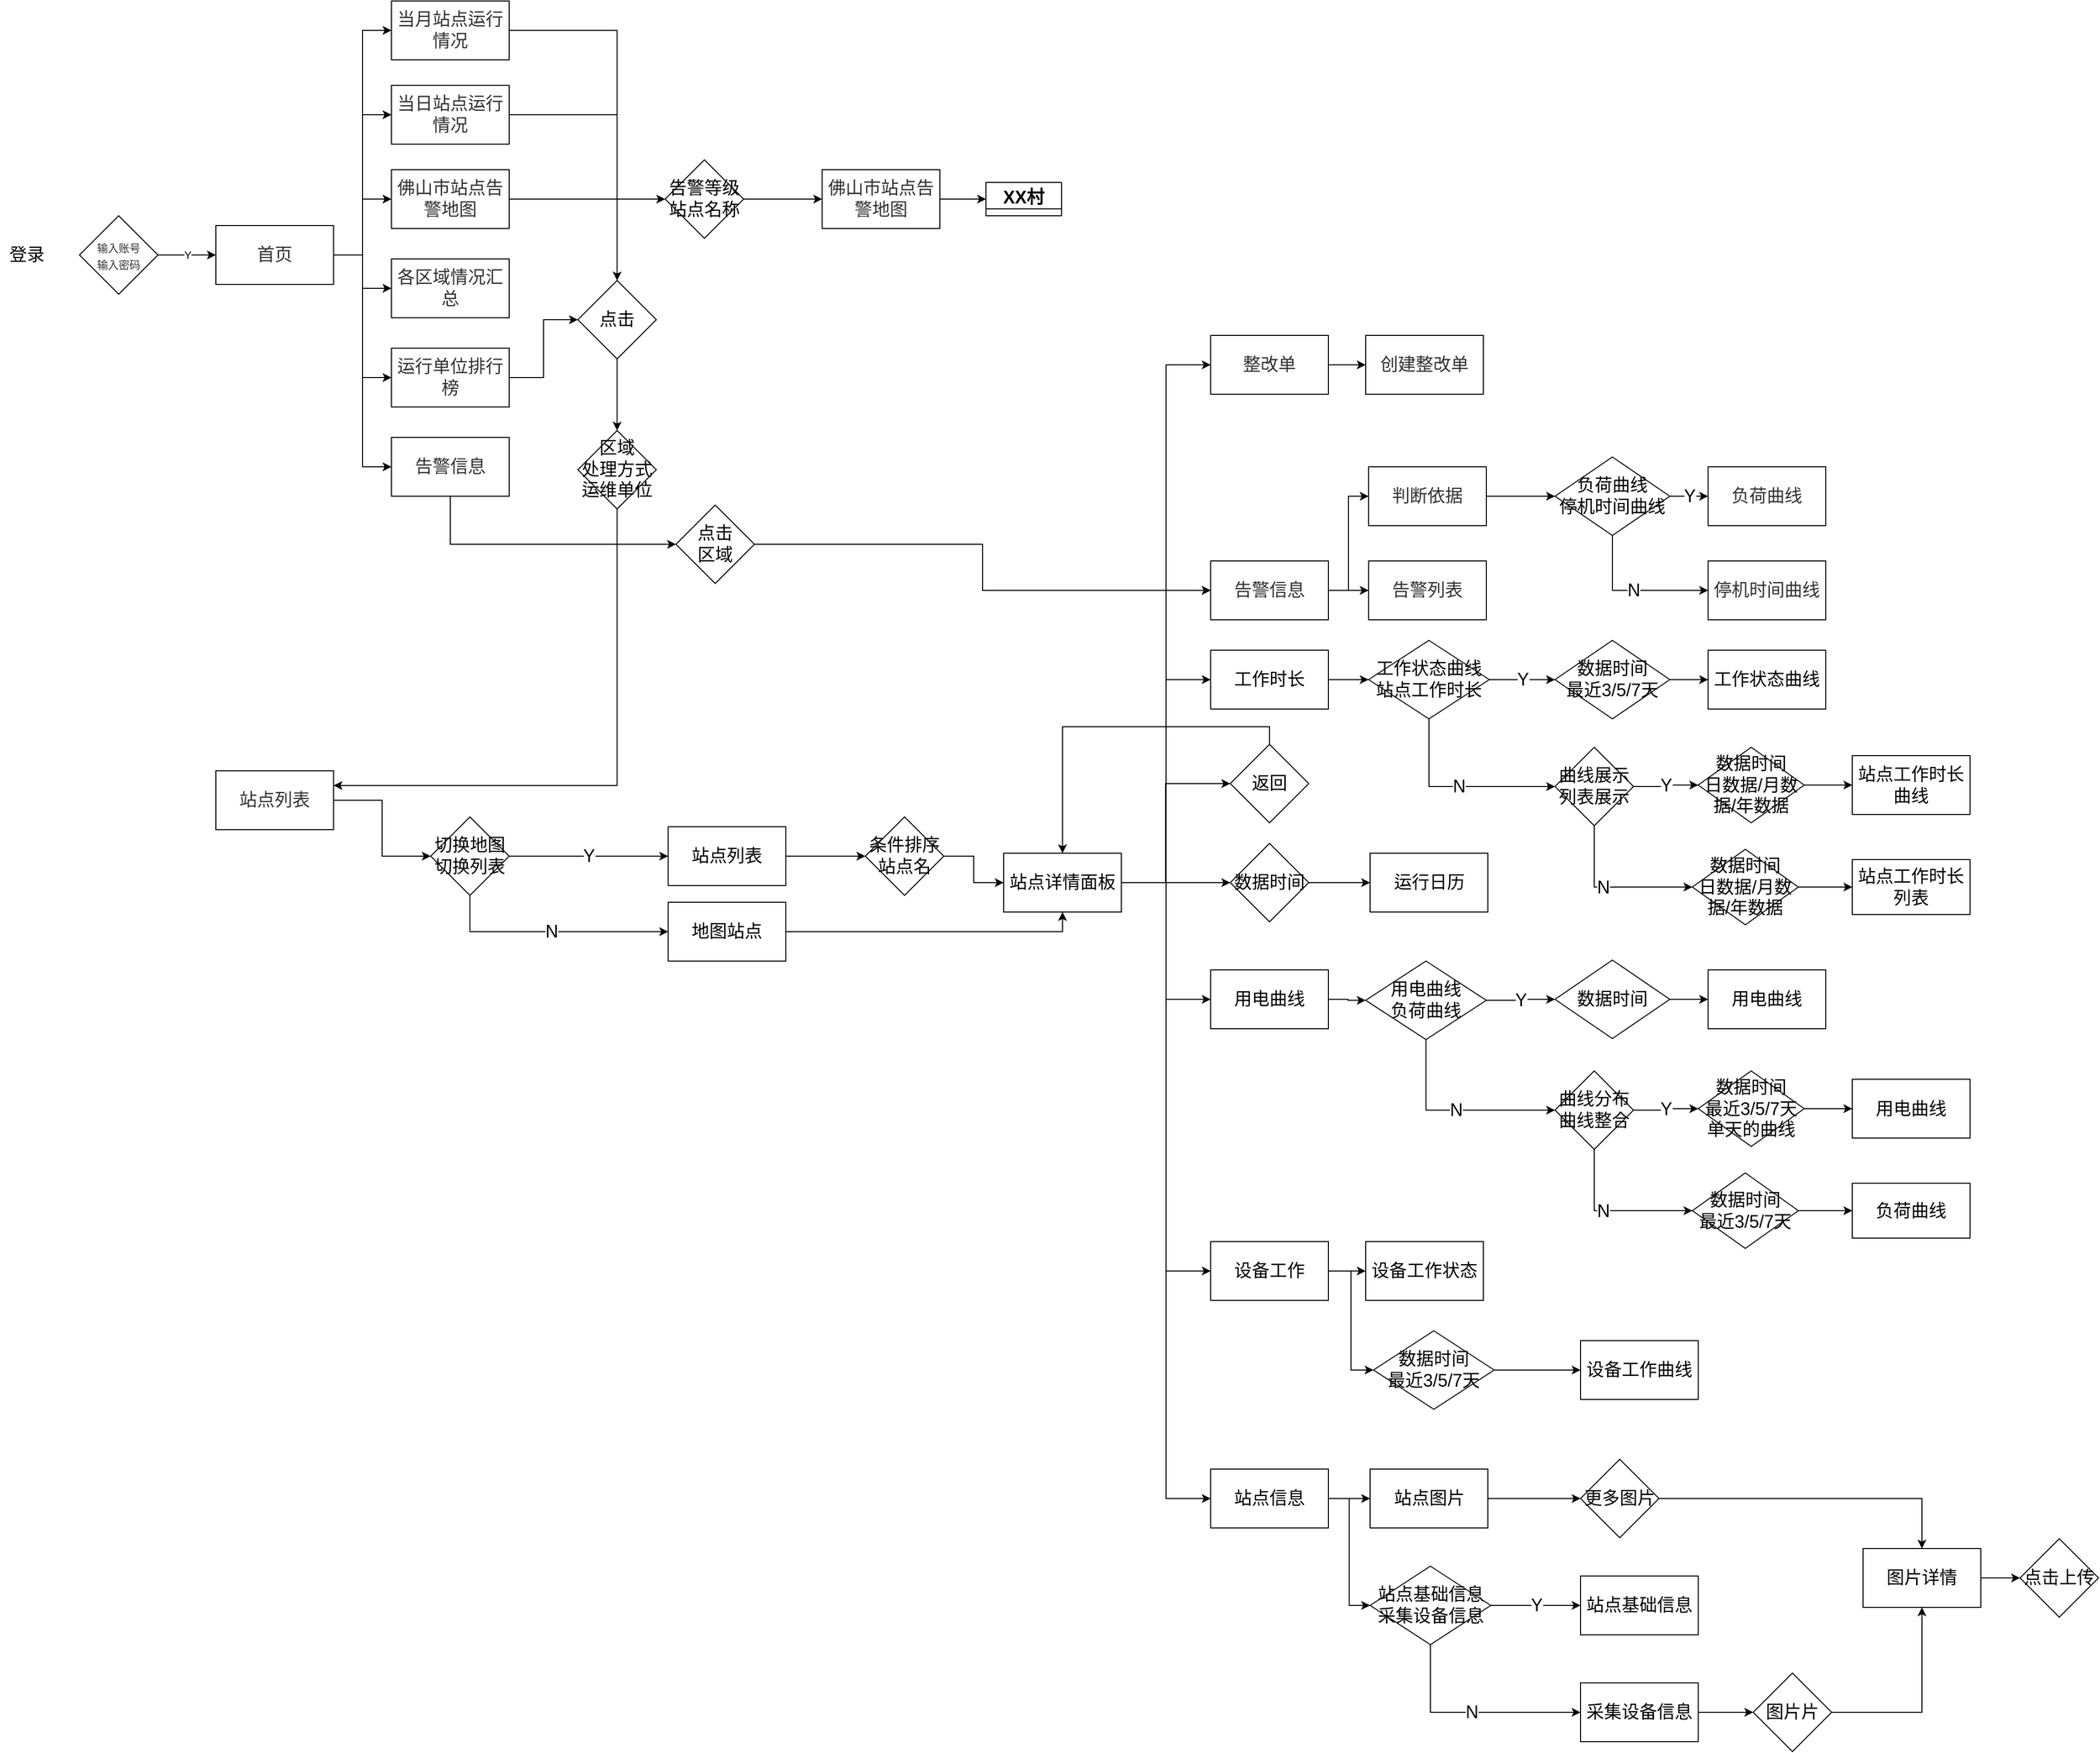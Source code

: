 <mxfile version="20.2.3" type="github">
  <diagram name="Page-1" id="edf60f1a-56cd-e834-aa8a-f176f3a09ee4">
    <mxGraphModel dx="1730" dy="912" grid="0" gridSize="10" guides="1" tooltips="1" connect="1" arrows="1" fold="1" page="1" pageScale="1" pageWidth="2200" pageHeight="2200" background="none" math="0" shadow="0">
      <root>
        <mxCell id="0" />
        <mxCell id="1" parent="0" />
        <mxCell id="w_8EXkbutIeRQx0IGn0U-2" value="&lt;font style=&quot;font-size: 18px;&quot;&gt;登录&lt;/font&gt;" style="text;html=1;resizable=0;autosize=1;align=center;verticalAlign=middle;points=[];fillColor=none;strokeColor=none;rounded=0;" vertex="1" parent="1">
          <mxGeometry x="18" y="415" width="54" height="34" as="geometry" />
        </mxCell>
        <mxCell id="w_8EXkbutIeRQx0IGn0U-55" style="edgeStyle=orthogonalEdgeStyle;rounded=0;orthogonalLoop=1;jettySize=auto;html=1;entryX=0;entryY=0.5;entryDx=0;entryDy=0;fontFamily=Helvetica;fontSize=18;" edge="1" parent="1" source="w_8EXkbutIeRQx0IGn0U-3" target="w_8EXkbutIeRQx0IGn0U-7">
          <mxGeometry relative="1" as="geometry" />
        </mxCell>
        <mxCell id="w_8EXkbutIeRQx0IGn0U-56" style="edgeStyle=orthogonalEdgeStyle;rounded=0;orthogonalLoop=1;jettySize=auto;html=1;entryX=0;entryY=0.5;entryDx=0;entryDy=0;fontFamily=Helvetica;fontSize=18;" edge="1" parent="1" source="w_8EXkbutIeRQx0IGn0U-3" target="w_8EXkbutIeRQx0IGn0U-8">
          <mxGeometry relative="1" as="geometry" />
        </mxCell>
        <mxCell id="w_8EXkbutIeRQx0IGn0U-57" style="edgeStyle=orthogonalEdgeStyle;rounded=0;orthogonalLoop=1;jettySize=auto;html=1;entryX=0;entryY=0.5;entryDx=0;entryDy=0;fontFamily=Helvetica;fontSize=18;" edge="1" parent="1" source="w_8EXkbutIeRQx0IGn0U-3" target="w_8EXkbutIeRQx0IGn0U-9">
          <mxGeometry relative="1" as="geometry" />
        </mxCell>
        <mxCell id="w_8EXkbutIeRQx0IGn0U-59" style="edgeStyle=orthogonalEdgeStyle;rounded=0;orthogonalLoop=1;jettySize=auto;html=1;entryX=0;entryY=0.5;entryDx=0;entryDy=0;fontFamily=Helvetica;fontSize=18;" edge="1" parent="1" source="w_8EXkbutIeRQx0IGn0U-3" target="w_8EXkbutIeRQx0IGn0U-10">
          <mxGeometry relative="1" as="geometry" />
        </mxCell>
        <mxCell id="w_8EXkbutIeRQx0IGn0U-60" style="edgeStyle=orthogonalEdgeStyle;rounded=0;orthogonalLoop=1;jettySize=auto;html=1;entryX=0;entryY=0.5;entryDx=0;entryDy=0;fontFamily=Helvetica;fontSize=18;" edge="1" parent="1" source="w_8EXkbutIeRQx0IGn0U-3" target="w_8EXkbutIeRQx0IGn0U-11">
          <mxGeometry relative="1" as="geometry" />
        </mxCell>
        <mxCell id="w_8EXkbutIeRQx0IGn0U-61" style="edgeStyle=orthogonalEdgeStyle;rounded=0;orthogonalLoop=1;jettySize=auto;html=1;entryX=0;entryY=0.5;entryDx=0;entryDy=0;fontFamily=Helvetica;fontSize=18;" edge="1" parent="1" source="w_8EXkbutIeRQx0IGn0U-3" target="w_8EXkbutIeRQx0IGn0U-12">
          <mxGeometry relative="1" as="geometry" />
        </mxCell>
        <mxCell id="w_8EXkbutIeRQx0IGn0U-3" value="&lt;span style=&quot;color: rgb(50, 50, 50); font-size: 18px; background-color: rgba(255, 255, 255, 0.01);&quot;&gt;首页&lt;/span&gt;" style="rounded=0;whiteSpace=wrap;html=1;fontSize=14;" vertex="1" parent="1">
          <mxGeometry x="238" y="402" width="120" height="60" as="geometry" />
        </mxCell>
        <mxCell id="w_8EXkbutIeRQx0IGn0U-5" value="Y" style="edgeStyle=orthogonalEdgeStyle;rounded=0;orthogonalLoop=1;jettySize=auto;html=1;exitX=1;exitY=0.5;exitDx=0;exitDy=0;entryX=0;entryY=0.5;entryDx=0;entryDy=0;fontSize=11;" edge="1" parent="1" source="w_8EXkbutIeRQx0IGn0U-4" target="w_8EXkbutIeRQx0IGn0U-3">
          <mxGeometry relative="1" as="geometry" />
        </mxCell>
        <mxCell id="w_8EXkbutIeRQx0IGn0U-4" value="&lt;font face=&quot;Arial&quot; color=&quot;#323232&quot;&gt;&lt;span style=&quot;font-size: 11px; background-color: rgba(255, 255, 255, 0.01);&quot;&gt;输入账号&lt;br&gt;输入密码&lt;br&gt;&lt;/span&gt;&lt;/font&gt;" style="rhombus;whiteSpace=wrap;html=1;fontSize=14;" vertex="1" parent="1">
          <mxGeometry x="99" y="392" width="80" height="80" as="geometry" />
        </mxCell>
        <mxCell id="w_8EXkbutIeRQx0IGn0U-7" value="&lt;span style=&quot;color: rgb(50, 50, 50); font-size: 18px; background-color: rgba(255, 255, 255, 0.01);&quot;&gt;当月站点运行情况&lt;/span&gt;" style="rounded=0;whiteSpace=wrap;html=1;fontSize=14;" vertex="1" parent="1">
          <mxGeometry x="417" y="173" width="120" height="60" as="geometry" />
        </mxCell>
        <mxCell id="w_8EXkbutIeRQx0IGn0U-25" style="edgeStyle=orthogonalEdgeStyle;rounded=0;orthogonalLoop=1;jettySize=auto;html=1;fontFamily=Helvetica;fontSize=18;entryX=0.5;entryY=0;entryDx=0;entryDy=0;" edge="1" parent="1" source="w_8EXkbutIeRQx0IGn0U-8" target="w_8EXkbutIeRQx0IGn0U-18">
          <mxGeometry relative="1" as="geometry">
            <mxPoint x="651" y="289" as="targetPoint" />
          </mxGeometry>
        </mxCell>
        <mxCell id="w_8EXkbutIeRQx0IGn0U-8" value="&lt;span style=&quot;color: rgb(50, 50, 50); font-size: 18px; background-color: rgba(255, 255, 255, 0.01);&quot;&gt;当日站点运行情况&lt;/span&gt;" style="rounded=0;whiteSpace=wrap;html=1;fontSize=14;" vertex="1" parent="1">
          <mxGeometry x="417" y="259" width="120" height="60" as="geometry" />
        </mxCell>
        <mxCell id="w_8EXkbutIeRQx0IGn0U-30" style="edgeStyle=orthogonalEdgeStyle;rounded=0;orthogonalLoop=1;jettySize=auto;html=1;entryX=0;entryY=0.5;entryDx=0;entryDy=0;fontFamily=Helvetica;fontSize=18;" edge="1" parent="1" source="w_8EXkbutIeRQx0IGn0U-9" target="w_8EXkbutIeRQx0IGn0U-29">
          <mxGeometry relative="1" as="geometry" />
        </mxCell>
        <mxCell id="w_8EXkbutIeRQx0IGn0U-9" value="&lt;span style=&quot;color: rgb(50, 50, 50); font-size: 18px; background-color: rgba(255, 255, 255, 0.01);&quot;&gt;佛山市站点告警地图&lt;/span&gt;" style="rounded=0;whiteSpace=wrap;html=1;fontSize=14;" vertex="1" parent="1">
          <mxGeometry x="417" y="345" width="120" height="60" as="geometry" />
        </mxCell>
        <mxCell id="w_8EXkbutIeRQx0IGn0U-36" style="edgeStyle=orthogonalEdgeStyle;rounded=0;orthogonalLoop=1;jettySize=auto;html=1;fontFamily=Helvetica;fontSize=18;exitX=1;exitY=0.5;exitDx=0;exitDy=0;" edge="1" parent="1" source="w_8EXkbutIeRQx0IGn0U-11" target="w_8EXkbutIeRQx0IGn0U-18">
          <mxGeometry relative="1" as="geometry" />
        </mxCell>
        <mxCell id="w_8EXkbutIeRQx0IGn0U-10" value="&lt;font color=&quot;#323232&quot;&gt;&lt;span style=&quot;font-size: 18px; background-color: rgba(255, 255, 255, 0.01);&quot;&gt;各区域情况汇总&lt;/span&gt;&lt;/font&gt;" style="rounded=0;whiteSpace=wrap;html=1;fontSize=14;" vertex="1" parent="1">
          <mxGeometry x="417" y="436" width="120" height="60" as="geometry" />
        </mxCell>
        <mxCell id="w_8EXkbutIeRQx0IGn0U-11" value="&lt;font color=&quot;#323232&quot;&gt;&lt;span style=&quot;font-size: 18px; background-color: rgba(255, 255, 255, 0.01);&quot;&gt;运行单位排行榜&lt;/span&gt;&lt;/font&gt;" style="rounded=0;whiteSpace=wrap;html=1;fontSize=14;" vertex="1" parent="1">
          <mxGeometry x="417" y="527" width="120" height="60" as="geometry" />
        </mxCell>
        <mxCell id="w_8EXkbutIeRQx0IGn0U-43" style="edgeStyle=orthogonalEdgeStyle;rounded=0;orthogonalLoop=1;jettySize=auto;html=1;entryX=0;entryY=0.5;entryDx=0;entryDy=0;fontFamily=Helvetica;fontSize=18;" edge="1" parent="1" source="w_8EXkbutIeRQx0IGn0U-12" target="w_8EXkbutIeRQx0IGn0U-42">
          <mxGeometry relative="1" as="geometry">
            <Array as="points">
              <mxPoint x="477" y="727" />
            </Array>
          </mxGeometry>
        </mxCell>
        <mxCell id="w_8EXkbutIeRQx0IGn0U-12" value="&lt;font color=&quot;#323232&quot;&gt;&lt;span style=&quot;font-size: 18px; background-color: rgba(255, 255, 255, 0.01);&quot;&gt;告警信息&lt;/span&gt;&lt;/font&gt;" style="rounded=0;whiteSpace=wrap;html=1;fontSize=14;" vertex="1" parent="1">
          <mxGeometry x="417" y="618" width="120" height="60" as="geometry" />
        </mxCell>
        <mxCell id="w_8EXkbutIeRQx0IGn0U-47" style="edgeStyle=orthogonalEdgeStyle;rounded=0;orthogonalLoop=1;jettySize=auto;html=1;entryX=0;entryY=0.5;entryDx=0;entryDy=0;fontFamily=Helvetica;fontSize=18;" edge="1" parent="1" source="w_8EXkbutIeRQx0IGn0U-13" target="w_8EXkbutIeRQx0IGn0U-45">
          <mxGeometry relative="1" as="geometry" />
        </mxCell>
        <mxCell id="w_8EXkbutIeRQx0IGn0U-13" value="&lt;span style=&quot;color: rgb(50, 50, 50); font-size: 18px; background-color: rgba(255, 255, 255, 0.01);&quot;&gt;站点列表&lt;/span&gt;" style="rounded=0;whiteSpace=wrap;html=1;fontSize=14;" vertex="1" parent="1">
          <mxGeometry x="238" y="958" width="120" height="60" as="geometry" />
        </mxCell>
        <mxCell id="w_8EXkbutIeRQx0IGn0U-38" style="edgeStyle=orthogonalEdgeStyle;rounded=0;orthogonalLoop=1;jettySize=auto;html=1;entryX=0.5;entryY=0;entryDx=0;entryDy=0;fontFamily=Helvetica;fontSize=18;" edge="1" parent="1" source="w_8EXkbutIeRQx0IGn0U-18" target="w_8EXkbutIeRQx0IGn0U-37">
          <mxGeometry relative="1" as="geometry" />
        </mxCell>
        <mxCell id="w_8EXkbutIeRQx0IGn0U-18" value="点击&lt;br&gt;" style="rhombus;whiteSpace=wrap;html=1;fontFamily=Helvetica;fontSize=18;" vertex="1" parent="1">
          <mxGeometry x="607" y="458" width="80" height="80" as="geometry" />
        </mxCell>
        <mxCell id="w_8EXkbutIeRQx0IGn0U-19" value="" style="edgeStyle=orthogonalEdgeStyle;rounded=0;orthogonalLoop=1;jettySize=auto;html=1;fontFamily=Helvetica;fontSize=18;entryX=0.5;entryY=0;entryDx=0;entryDy=0;endArrow=none;" edge="1" parent="1" source="w_8EXkbutIeRQx0IGn0U-7" target="w_8EXkbutIeRQx0IGn0U-18">
          <mxGeometry relative="1" as="geometry">
            <mxPoint x="358" y="782" as="targetPoint" />
            <mxPoint x="537" y="203.0" as="sourcePoint" />
            <Array as="points" />
          </mxGeometry>
        </mxCell>
        <mxCell id="w_8EXkbutIeRQx0IGn0U-51" style="edgeStyle=orthogonalEdgeStyle;rounded=0;orthogonalLoop=1;jettySize=auto;html=1;fontFamily=Helvetica;fontSize=18;" edge="1" parent="1" source="w_8EXkbutIeRQx0IGn0U-23" target="w_8EXkbutIeRQx0IGn0U-46">
          <mxGeometry relative="1" as="geometry" />
        </mxCell>
        <mxCell id="w_8EXkbutIeRQx0IGn0U-23" value="站点列表" style="rounded=0;whiteSpace=wrap;html=1;fontFamily=Helvetica;fontSize=18;" vertex="1" parent="1">
          <mxGeometry x="699" y="1015" width="120" height="60" as="geometry" />
        </mxCell>
        <mxCell id="w_8EXkbutIeRQx0IGn0U-32" style="edgeStyle=orthogonalEdgeStyle;rounded=0;orthogonalLoop=1;jettySize=auto;html=1;entryX=0;entryY=0.5;entryDx=0;entryDy=0;fontFamily=Helvetica;fontSize=18;" edge="1" parent="1" source="w_8EXkbutIeRQx0IGn0U-29" target="w_8EXkbutIeRQx0IGn0U-31">
          <mxGeometry relative="1" as="geometry" />
        </mxCell>
        <mxCell id="w_8EXkbutIeRQx0IGn0U-29" value="告警等级&lt;br&gt;站点名称" style="rhombus;whiteSpace=wrap;html=1;fontFamily=Helvetica;fontSize=18;" vertex="1" parent="1">
          <mxGeometry x="696" y="335" width="80" height="80" as="geometry" />
        </mxCell>
        <mxCell id="w_8EXkbutIeRQx0IGn0U-35" style="edgeStyle=orthogonalEdgeStyle;rounded=0;orthogonalLoop=1;jettySize=auto;html=1;exitX=1;exitY=0.5;exitDx=0;exitDy=0;entryX=0;entryY=0.5;entryDx=0;entryDy=0;fontFamily=Helvetica;fontSize=18;" edge="1" parent="1" source="w_8EXkbutIeRQx0IGn0U-31" target="w_8EXkbutIeRQx0IGn0U-33">
          <mxGeometry relative="1" as="geometry" />
        </mxCell>
        <mxCell id="w_8EXkbutIeRQx0IGn0U-31" value="&lt;font color=&quot;#323232&quot;&gt;&lt;span style=&quot;font-size: 18px; background-color: rgba(255, 255, 255, 0.01);&quot;&gt;佛山市站点告警地图&lt;/span&gt;&lt;/font&gt;" style="rounded=0;whiteSpace=wrap;html=1;fontSize=14;" vertex="1" parent="1">
          <mxGeometry x="856" y="345" width="120" height="60" as="geometry" />
        </mxCell>
        <mxCell id="w_8EXkbutIeRQx0IGn0U-33" value="XX村" style="swimlane;fontFamily=Helvetica;fontSize=18;startSize=27;" vertex="1" collapsed="1" parent="1">
          <mxGeometry x="1023" y="358" width="77" height="34" as="geometry">
            <mxRectangle x="1032" y="308" width="144" height="134" as="alternateBounds" />
          </mxGeometry>
        </mxCell>
        <mxCell id="w_8EXkbutIeRQx0IGn0U-34" value="告警时间&lt;br&gt;告警等级&lt;br&gt;告警内容" style="text;html=1;align=center;verticalAlign=middle;resizable=0;points=[];autosize=1;strokeColor=none;fillColor=none;fontSize=18;fontFamily=Helvetica;" vertex="1" parent="w_8EXkbutIeRQx0IGn0U-33">
          <mxGeometry x="29" y="42" width="90" height="77" as="geometry" />
        </mxCell>
        <mxCell id="w_8EXkbutIeRQx0IGn0U-39" style="edgeStyle=orthogonalEdgeStyle;rounded=0;orthogonalLoop=1;jettySize=auto;html=1;entryX=1;entryY=0.25;entryDx=0;entryDy=0;fontFamily=Helvetica;fontSize=18;exitX=0.5;exitY=1;exitDx=0;exitDy=0;" edge="1" parent="1" source="w_8EXkbutIeRQx0IGn0U-37" target="w_8EXkbutIeRQx0IGn0U-13">
          <mxGeometry relative="1" as="geometry" />
        </mxCell>
        <mxCell id="w_8EXkbutIeRQx0IGn0U-37" value="区域&lt;br&gt;处理方式&lt;br&gt;运维单位" style="rhombus;whiteSpace=wrap;html=1;fontFamily=Helvetica;fontSize=18;" vertex="1" parent="1">
          <mxGeometry x="607" y="611" width="80" height="80" as="geometry" />
        </mxCell>
        <mxCell id="w_8EXkbutIeRQx0IGn0U-131" style="edgeStyle=orthogonalEdgeStyle;rounded=0;orthogonalLoop=1;jettySize=auto;html=1;entryX=0;entryY=0.5;entryDx=0;entryDy=0;fontFamily=Helvetica;fontSize=18;" edge="1" parent="1" source="w_8EXkbutIeRQx0IGn0U-40" target="w_8EXkbutIeRQx0IGn0U-129">
          <mxGeometry relative="1" as="geometry" />
        </mxCell>
        <mxCell id="w_8EXkbutIeRQx0IGn0U-132" style="edgeStyle=orthogonalEdgeStyle;rounded=0;orthogonalLoop=1;jettySize=auto;html=1;entryX=0;entryY=0.5;entryDx=0;entryDy=0;fontFamily=Helvetica;fontSize=18;" edge="1" parent="1" source="w_8EXkbutIeRQx0IGn0U-40" target="w_8EXkbutIeRQx0IGn0U-128">
          <mxGeometry relative="1" as="geometry" />
        </mxCell>
        <mxCell id="w_8EXkbutIeRQx0IGn0U-40" value="&lt;font color=&quot;#323232&quot;&gt;&lt;span style=&quot;font-size: 18px; background-color: rgba(255, 255, 255, 0.01);&quot;&gt;告警信息&lt;/span&gt;&lt;/font&gt;" style="rounded=0;whiteSpace=wrap;html=1;fontSize=14;" vertex="1" parent="1">
          <mxGeometry x="1252" y="744" width="120" height="60" as="geometry" />
        </mxCell>
        <mxCell id="w_8EXkbutIeRQx0IGn0U-44" style="edgeStyle=orthogonalEdgeStyle;rounded=0;orthogonalLoop=1;jettySize=auto;html=1;entryX=0;entryY=0.5;entryDx=0;entryDy=0;fontFamily=Helvetica;fontSize=18;" edge="1" parent="1" source="w_8EXkbutIeRQx0IGn0U-42" target="w_8EXkbutIeRQx0IGn0U-40">
          <mxGeometry relative="1" as="geometry" />
        </mxCell>
        <mxCell id="w_8EXkbutIeRQx0IGn0U-42" value="点击&lt;br&gt;区域" style="rhombus;whiteSpace=wrap;html=1;fontFamily=Helvetica;fontSize=18;" vertex="1" parent="1">
          <mxGeometry x="707" y="687" width="80" height="80" as="geometry" />
        </mxCell>
        <mxCell id="w_8EXkbutIeRQx0IGn0U-49" value="Y" style="edgeStyle=orthogonalEdgeStyle;rounded=0;orthogonalLoop=1;jettySize=auto;html=1;entryX=0;entryY=0.5;entryDx=0;entryDy=0;fontFamily=Helvetica;fontSize=18;" edge="1" parent="1" source="w_8EXkbutIeRQx0IGn0U-45" target="w_8EXkbutIeRQx0IGn0U-23">
          <mxGeometry relative="1" as="geometry" />
        </mxCell>
        <mxCell id="w_8EXkbutIeRQx0IGn0U-50" value="N" style="edgeStyle=orthogonalEdgeStyle;rounded=0;orthogonalLoop=1;jettySize=auto;html=1;entryX=0;entryY=0.5;entryDx=0;entryDy=0;fontFamily=Helvetica;fontSize=18;exitX=0.5;exitY=1;exitDx=0;exitDy=0;" edge="1" parent="1" source="w_8EXkbutIeRQx0IGn0U-45" target="w_8EXkbutIeRQx0IGn0U-48">
          <mxGeometry relative="1" as="geometry" />
        </mxCell>
        <mxCell id="w_8EXkbutIeRQx0IGn0U-45" value="切换地图&lt;br&gt;切换列表" style="rhombus;whiteSpace=wrap;html=1;fontFamily=Helvetica;fontSize=18;" vertex="1" parent="1">
          <mxGeometry x="457" y="1005" width="80" height="80" as="geometry" />
        </mxCell>
        <mxCell id="w_8EXkbutIeRQx0IGn0U-54" style="edgeStyle=orthogonalEdgeStyle;rounded=0;orthogonalLoop=1;jettySize=auto;html=1;entryX=0;entryY=0.5;entryDx=0;entryDy=0;fontFamily=Helvetica;fontSize=18;" edge="1" parent="1" source="w_8EXkbutIeRQx0IGn0U-46" target="w_8EXkbutIeRQx0IGn0U-52">
          <mxGeometry relative="1" as="geometry" />
        </mxCell>
        <mxCell id="w_8EXkbutIeRQx0IGn0U-46" value="条件排序&lt;br&gt;站点名" style="rhombus;whiteSpace=wrap;html=1;fontFamily=Helvetica;fontSize=18;" vertex="1" parent="1">
          <mxGeometry x="900" y="1005" width="80" height="80" as="geometry" />
        </mxCell>
        <mxCell id="w_8EXkbutIeRQx0IGn0U-53" style="edgeStyle=orthogonalEdgeStyle;rounded=0;orthogonalLoop=1;jettySize=auto;html=1;entryX=0.5;entryY=1;entryDx=0;entryDy=0;fontFamily=Helvetica;fontSize=18;" edge="1" parent="1" source="w_8EXkbutIeRQx0IGn0U-48" target="w_8EXkbutIeRQx0IGn0U-52">
          <mxGeometry relative="1" as="geometry" />
        </mxCell>
        <mxCell id="w_8EXkbutIeRQx0IGn0U-48" value="地图站点" style="rounded=0;whiteSpace=wrap;html=1;fontFamily=Helvetica;fontSize=18;" vertex="1" parent="1">
          <mxGeometry x="699" y="1092" width="120" height="60" as="geometry" />
        </mxCell>
        <mxCell id="w_8EXkbutIeRQx0IGn0U-73" style="edgeStyle=orthogonalEdgeStyle;rounded=0;orthogonalLoop=1;jettySize=auto;html=1;entryX=0;entryY=0.5;entryDx=0;entryDy=0;fontFamily=Helvetica;fontSize=18;" edge="1" parent="1" source="w_8EXkbutIeRQx0IGn0U-52" target="w_8EXkbutIeRQx0IGn0U-62">
          <mxGeometry relative="1" as="geometry" />
        </mxCell>
        <mxCell id="w_8EXkbutIeRQx0IGn0U-74" style="edgeStyle=orthogonalEdgeStyle;rounded=0;orthogonalLoop=1;jettySize=auto;html=1;entryX=0;entryY=0.5;entryDx=0;entryDy=0;fontFamily=Helvetica;fontSize=18;" edge="1" parent="1" source="w_8EXkbutIeRQx0IGn0U-52" target="w_8EXkbutIeRQx0IGn0U-40">
          <mxGeometry relative="1" as="geometry" />
        </mxCell>
        <mxCell id="w_8EXkbutIeRQx0IGn0U-109" style="edgeStyle=orthogonalEdgeStyle;rounded=0;orthogonalLoop=1;jettySize=auto;html=1;fontFamily=Helvetica;fontSize=18;" edge="1" parent="1" source="w_8EXkbutIeRQx0IGn0U-52" target="w_8EXkbutIeRQx0IGn0U-108">
          <mxGeometry relative="1" as="geometry" />
        </mxCell>
        <mxCell id="w_8EXkbutIeRQx0IGn0U-111" style="edgeStyle=orthogonalEdgeStyle;rounded=0;orthogonalLoop=1;jettySize=auto;html=1;entryX=0;entryY=0.5;entryDx=0;entryDy=0;fontFamily=Helvetica;fontSize=18;" edge="1" parent="1" source="w_8EXkbutIeRQx0IGn0U-52" target="w_8EXkbutIeRQx0IGn0U-65">
          <mxGeometry relative="1" as="geometry" />
        </mxCell>
        <mxCell id="w_8EXkbutIeRQx0IGn0U-142" style="edgeStyle=orthogonalEdgeStyle;rounded=0;orthogonalLoop=1;jettySize=auto;html=1;entryX=0;entryY=0.5;entryDx=0;entryDy=0;fontFamily=Helvetica;fontSize=18;" edge="1" parent="1" source="w_8EXkbutIeRQx0IGn0U-52" target="w_8EXkbutIeRQx0IGn0U-64">
          <mxGeometry relative="1" as="geometry" />
        </mxCell>
        <mxCell id="w_8EXkbutIeRQx0IGn0U-162" style="edgeStyle=orthogonalEdgeStyle;rounded=0;orthogonalLoop=1;jettySize=auto;html=1;entryX=0;entryY=0.5;entryDx=0;entryDy=0;fontFamily=Helvetica;fontSize=18;" edge="1" parent="1" source="w_8EXkbutIeRQx0IGn0U-52" target="w_8EXkbutIeRQx0IGn0U-143">
          <mxGeometry relative="1" as="geometry" />
        </mxCell>
        <mxCell id="w_8EXkbutIeRQx0IGn0U-165" style="edgeStyle=orthogonalEdgeStyle;rounded=0;orthogonalLoop=1;jettySize=auto;html=1;entryX=0;entryY=0.5;entryDx=0;entryDy=0;fontFamily=Helvetica;fontSize=18;" edge="1" parent="1" source="w_8EXkbutIeRQx0IGn0U-52" target="w_8EXkbutIeRQx0IGn0U-164">
          <mxGeometry relative="1" as="geometry" />
        </mxCell>
        <mxCell id="w_8EXkbutIeRQx0IGn0U-169" style="edgeStyle=orthogonalEdgeStyle;rounded=0;orthogonalLoop=1;jettySize=auto;html=1;entryX=0;entryY=0.5;entryDx=0;entryDy=0;fontFamily=Helvetica;fontSize=18;" edge="1" parent="1" source="w_8EXkbutIeRQx0IGn0U-52" target="w_8EXkbutIeRQx0IGn0U-168">
          <mxGeometry relative="1" as="geometry">
            <Array as="points">
              <mxPoint x="1206" y="1072" />
              <mxPoint x="1206" y="971" />
            </Array>
          </mxGeometry>
        </mxCell>
        <mxCell id="w_8EXkbutIeRQx0IGn0U-52" value="站点详情面板" style="rounded=0;whiteSpace=wrap;html=1;fontFamily=Helvetica;fontSize=18;" vertex="1" parent="1">
          <mxGeometry x="1041" y="1042" width="120" height="60" as="geometry" />
        </mxCell>
        <mxCell id="w_8EXkbutIeRQx0IGn0U-77" style="edgeStyle=orthogonalEdgeStyle;rounded=0;orthogonalLoop=1;jettySize=auto;html=1;entryX=0;entryY=0.5;entryDx=0;entryDy=0;fontFamily=Helvetica;fontSize=18;" edge="1" parent="1" source="w_8EXkbutIeRQx0IGn0U-62" target="w_8EXkbutIeRQx0IGn0U-75">
          <mxGeometry relative="1" as="geometry" />
        </mxCell>
        <mxCell id="w_8EXkbutIeRQx0IGn0U-62" value="工作时长" style="rounded=0;whiteSpace=wrap;html=1;fontFamily=Helvetica;fontSize=18;" vertex="1" parent="1">
          <mxGeometry x="1252" y="835" width="120" height="60" as="geometry" />
        </mxCell>
        <mxCell id="w_8EXkbutIeRQx0IGn0U-63" value="设备工作曲线" style="rounded=0;whiteSpace=wrap;html=1;fontFamily=Helvetica;fontSize=18;" vertex="1" parent="1">
          <mxGeometry x="1629" y="1539" width="120" height="60" as="geometry" />
        </mxCell>
        <mxCell id="w_8EXkbutIeRQx0IGn0U-139" style="edgeStyle=orthogonalEdgeStyle;rounded=0;orthogonalLoop=1;jettySize=auto;html=1;entryX=0;entryY=0.5;entryDx=0;entryDy=0;fontFamily=Helvetica;fontSize=18;" edge="1" parent="1" source="w_8EXkbutIeRQx0IGn0U-64" target="w_8EXkbutIeRQx0IGn0U-100">
          <mxGeometry relative="1" as="geometry" />
        </mxCell>
        <mxCell id="w_8EXkbutIeRQx0IGn0U-140" style="edgeStyle=orthogonalEdgeStyle;rounded=0;orthogonalLoop=1;jettySize=auto;html=1;entryX=0;entryY=0.5;entryDx=0;entryDy=0;fontFamily=Helvetica;fontSize=18;" edge="1" parent="1" source="w_8EXkbutIeRQx0IGn0U-64" target="w_8EXkbutIeRQx0IGn0U-138">
          <mxGeometry relative="1" as="geometry" />
        </mxCell>
        <mxCell id="w_8EXkbutIeRQx0IGn0U-64" value="设备工作" style="rounded=0;whiteSpace=wrap;html=1;fontFamily=Helvetica;fontSize=18;" vertex="1" parent="1">
          <mxGeometry x="1252" y="1438" width="120" height="60" as="geometry" />
        </mxCell>
        <mxCell id="w_8EXkbutIeRQx0IGn0U-97" style="edgeStyle=orthogonalEdgeStyle;rounded=0;orthogonalLoop=1;jettySize=auto;html=1;fontFamily=Helvetica;fontSize=18;" edge="1" parent="1" source="w_8EXkbutIeRQx0IGn0U-65" target="w_8EXkbutIeRQx0IGn0U-96">
          <mxGeometry relative="1" as="geometry" />
        </mxCell>
        <mxCell id="w_8EXkbutIeRQx0IGn0U-65" value="用电曲线" style="rounded=0;whiteSpace=wrap;html=1;fontFamily=Helvetica;fontSize=18;" vertex="1" parent="1">
          <mxGeometry x="1252" y="1161" width="120" height="60" as="geometry" />
        </mxCell>
        <mxCell id="w_8EXkbutIeRQx0IGn0U-66" value="运行日历" style="rounded=0;whiteSpace=wrap;html=1;fontFamily=Helvetica;fontSize=18;" vertex="1" parent="1">
          <mxGeometry x="1414.5" y="1042" width="120" height="60" as="geometry" />
        </mxCell>
        <mxCell id="w_8EXkbutIeRQx0IGn0U-79" value="Y" style="edgeStyle=orthogonalEdgeStyle;rounded=0;orthogonalLoop=1;jettySize=auto;html=1;entryX=0;entryY=0.5;entryDx=0;entryDy=0;fontFamily=Helvetica;fontSize=18;" edge="1" parent="1" source="w_8EXkbutIeRQx0IGn0U-75" target="w_8EXkbutIeRQx0IGn0U-83">
          <mxGeometry relative="1" as="geometry">
            <mxPoint x="1627" y="865.0" as="targetPoint" />
          </mxGeometry>
        </mxCell>
        <mxCell id="w_8EXkbutIeRQx0IGn0U-80" value="N" style="edgeStyle=orthogonalEdgeStyle;rounded=0;orthogonalLoop=1;jettySize=auto;html=1;fontFamily=Helvetica;fontSize=18;exitX=0.5;exitY=1;exitDx=0;exitDy=0;entryX=0;entryY=0.5;entryDx=0;entryDy=0;" edge="1" parent="1" source="w_8EXkbutIeRQx0IGn0U-75" target="w_8EXkbutIeRQx0IGn0U-88">
          <mxGeometry relative="1" as="geometry">
            <mxPoint x="1574" y="974" as="targetPoint" />
            <Array as="points">
              <mxPoint x="1475" y="974" />
              <mxPoint x="1603" y="974" />
            </Array>
          </mxGeometry>
        </mxCell>
        <mxCell id="w_8EXkbutIeRQx0IGn0U-75" value="工作状态曲线&lt;br&gt;站点工作时长" style="rhombus;whiteSpace=wrap;html=1;fontFamily=Helvetica;fontSize=18;" vertex="1" parent="1">
          <mxGeometry x="1413" y="825" width="123" height="80" as="geometry" />
        </mxCell>
        <mxCell id="w_8EXkbutIeRQx0IGn0U-87" style="edgeStyle=orthogonalEdgeStyle;rounded=0;orthogonalLoop=1;jettySize=auto;html=1;entryX=0;entryY=0.5;entryDx=0;entryDy=0;fontFamily=Helvetica;fontSize=18;" edge="1" parent="1" source="w_8EXkbutIeRQx0IGn0U-83" target="w_8EXkbutIeRQx0IGn0U-84">
          <mxGeometry relative="1" as="geometry" />
        </mxCell>
        <mxCell id="w_8EXkbutIeRQx0IGn0U-83" value="数据时间&lt;br&gt;最近3/5/7天" style="rhombus;whiteSpace=wrap;html=1;fontFamily=Helvetica;fontSize=18;" vertex="1" parent="1">
          <mxGeometry x="1603" y="825" width="117" height="80" as="geometry" />
        </mxCell>
        <mxCell id="w_8EXkbutIeRQx0IGn0U-84" value="工作状态曲线" style="rounded=0;whiteSpace=wrap;html=1;fontFamily=Helvetica;fontSize=18;" vertex="1" parent="1">
          <mxGeometry x="1759" y="835" width="120" height="60" as="geometry" />
        </mxCell>
        <mxCell id="w_8EXkbutIeRQx0IGn0U-91" value="Y" style="edgeStyle=orthogonalEdgeStyle;rounded=0;orthogonalLoop=1;jettySize=auto;html=1;entryX=0;entryY=0.5;entryDx=0;entryDy=0;fontFamily=Helvetica;fontSize=18;" edge="1" parent="1" source="w_8EXkbutIeRQx0IGn0U-88" target="w_8EXkbutIeRQx0IGn0U-90">
          <mxGeometry relative="1" as="geometry" />
        </mxCell>
        <mxCell id="w_8EXkbutIeRQx0IGn0U-93" style="edgeStyle=orthogonalEdgeStyle;rounded=0;orthogonalLoop=1;jettySize=auto;html=1;entryX=0;entryY=0.5;entryDx=0;entryDy=0;fontFamily=Helvetica;fontSize=18;" edge="1" parent="1" source="w_8EXkbutIeRQx0IGn0U-88" target="w_8EXkbutIeRQx0IGn0U-105">
          <mxGeometry relative="1" as="geometry">
            <mxPoint x="1743" y="1077" as="targetPoint" />
            <Array as="points">
              <mxPoint x="1643" y="1077" />
            </Array>
          </mxGeometry>
        </mxCell>
        <mxCell id="w_8EXkbutIeRQx0IGn0U-94" value="N&lt;br&gt;" style="edgeLabel;html=1;align=center;verticalAlign=middle;resizable=0;points=[];fontSize=18;fontFamily=Helvetica;" vertex="1" connectable="0" parent="w_8EXkbutIeRQx0IGn0U-93">
          <mxGeometry x="-0.125" relative="1" as="geometry">
            <mxPoint as="offset" />
          </mxGeometry>
        </mxCell>
        <mxCell id="w_8EXkbutIeRQx0IGn0U-88" value="曲线展示&lt;br&gt;列表展示" style="rhombus;whiteSpace=wrap;html=1;fontFamily=Helvetica;fontSize=18;" vertex="1" parent="1">
          <mxGeometry x="1603" y="934" width="80" height="80" as="geometry" />
        </mxCell>
        <mxCell id="w_8EXkbutIeRQx0IGn0U-107" style="edgeStyle=orthogonalEdgeStyle;rounded=0;orthogonalLoop=1;jettySize=auto;html=1;entryX=0;entryY=0.5;entryDx=0;entryDy=0;fontFamily=Helvetica;fontSize=18;" edge="1" parent="1" source="w_8EXkbutIeRQx0IGn0U-90" target="w_8EXkbutIeRQx0IGn0U-102">
          <mxGeometry relative="1" as="geometry" />
        </mxCell>
        <mxCell id="w_8EXkbutIeRQx0IGn0U-90" value="数据时间&lt;br&gt;日数据/月数据/年数据" style="rhombus;whiteSpace=wrap;html=1;fontFamily=Helvetica;fontSize=18;" vertex="1" parent="1">
          <mxGeometry x="1749" y="934" width="108" height="77" as="geometry" />
        </mxCell>
        <mxCell id="w_8EXkbutIeRQx0IGn0U-126" value="Y" style="edgeStyle=orthogonalEdgeStyle;rounded=0;orthogonalLoop=1;jettySize=auto;html=1;entryX=0;entryY=0.5;entryDx=0;entryDy=0;fontFamily=Helvetica;fontSize=18;" edge="1" parent="1" source="w_8EXkbutIeRQx0IGn0U-96" target="w_8EXkbutIeRQx0IGn0U-124">
          <mxGeometry relative="1" as="geometry" />
        </mxCell>
        <mxCell id="w_8EXkbutIeRQx0IGn0U-127" value="N" style="edgeStyle=orthogonalEdgeStyle;rounded=0;orthogonalLoop=1;jettySize=auto;html=1;entryX=0;entryY=0.5;entryDx=0;entryDy=0;fontFamily=Helvetica;fontSize=18;exitX=0.5;exitY=1;exitDx=0;exitDy=0;" edge="1" parent="1" source="w_8EXkbutIeRQx0IGn0U-96" target="w_8EXkbutIeRQx0IGn0U-116">
          <mxGeometry relative="1" as="geometry" />
        </mxCell>
        <mxCell id="w_8EXkbutIeRQx0IGn0U-96" value="用电曲线&lt;br&gt;负荷曲线" style="rhombus;whiteSpace=wrap;html=1;fontFamily=Helvetica;fontSize=18;" vertex="1" parent="1">
          <mxGeometry x="1410" y="1152" width="123" height="80" as="geometry" />
        </mxCell>
        <mxCell id="w_8EXkbutIeRQx0IGn0U-100" value="设备工作状态" style="rounded=0;whiteSpace=wrap;html=1;fontFamily=Helvetica;fontSize=18;" vertex="1" parent="1">
          <mxGeometry x="1410" y="1438" width="120" height="60" as="geometry" />
        </mxCell>
        <mxCell id="w_8EXkbutIeRQx0IGn0U-102" value="站点工作时长曲线" style="rounded=0;whiteSpace=wrap;html=1;fontFamily=Helvetica;fontSize=18;" vertex="1" parent="1">
          <mxGeometry x="1906" y="942.5" width="120" height="60" as="geometry" />
        </mxCell>
        <mxCell id="w_8EXkbutIeRQx0IGn0U-104" value="站点工作时长列表" style="rounded=0;whiteSpace=wrap;html=1;fontFamily=Helvetica;fontSize=18;" vertex="1" parent="1">
          <mxGeometry x="1906" y="1048.5" width="120" height="56" as="geometry" />
        </mxCell>
        <mxCell id="w_8EXkbutIeRQx0IGn0U-106" style="edgeStyle=orthogonalEdgeStyle;rounded=0;orthogonalLoop=1;jettySize=auto;html=1;entryX=0;entryY=0.5;entryDx=0;entryDy=0;fontFamily=Helvetica;fontSize=18;" edge="1" parent="1" source="w_8EXkbutIeRQx0IGn0U-105" target="w_8EXkbutIeRQx0IGn0U-104">
          <mxGeometry relative="1" as="geometry" />
        </mxCell>
        <mxCell id="w_8EXkbutIeRQx0IGn0U-105" value="数据时间&lt;br&gt;日数据/月数据/年数据" style="rhombus;whiteSpace=wrap;html=1;fontFamily=Helvetica;fontSize=18;" vertex="1" parent="1">
          <mxGeometry x="1743" y="1038" width="108" height="77" as="geometry" />
        </mxCell>
        <mxCell id="w_8EXkbutIeRQx0IGn0U-110" style="edgeStyle=orthogonalEdgeStyle;rounded=0;orthogonalLoop=1;jettySize=auto;html=1;entryX=0;entryY=0.5;entryDx=0;entryDy=0;fontFamily=Helvetica;fontSize=18;" edge="1" parent="1" source="w_8EXkbutIeRQx0IGn0U-108" target="w_8EXkbutIeRQx0IGn0U-66">
          <mxGeometry relative="1" as="geometry" />
        </mxCell>
        <mxCell id="w_8EXkbutIeRQx0IGn0U-108" value="数据时间" style="rhombus;whiteSpace=wrap;html=1;fontFamily=Helvetica;fontSize=18;" vertex="1" parent="1">
          <mxGeometry x="1272" y="1032" width="80" height="80" as="geometry" />
        </mxCell>
        <mxCell id="w_8EXkbutIeRQx0IGn0U-113" value="Y" style="edgeStyle=orthogonalEdgeStyle;rounded=0;orthogonalLoop=1;jettySize=auto;html=1;entryX=0;entryY=0.5;entryDx=0;entryDy=0;fontFamily=Helvetica;fontSize=18;" edge="1" parent="1" source="w_8EXkbutIeRQx0IGn0U-116" target="w_8EXkbutIeRQx0IGn0U-118">
          <mxGeometry relative="1" as="geometry" />
        </mxCell>
        <mxCell id="w_8EXkbutIeRQx0IGn0U-114" style="edgeStyle=orthogonalEdgeStyle;rounded=0;orthogonalLoop=1;jettySize=auto;html=1;entryX=0;entryY=0.5;entryDx=0;entryDy=0;fontFamily=Helvetica;fontSize=18;" edge="1" parent="1" source="w_8EXkbutIeRQx0IGn0U-116" target="w_8EXkbutIeRQx0IGn0U-122">
          <mxGeometry relative="1" as="geometry">
            <mxPoint x="1743" y="1407" as="targetPoint" />
            <Array as="points">
              <mxPoint x="1643" y="1407" />
            </Array>
          </mxGeometry>
        </mxCell>
        <mxCell id="w_8EXkbutIeRQx0IGn0U-115" value="N&lt;br&gt;" style="edgeLabel;html=1;align=center;verticalAlign=middle;resizable=0;points=[];fontSize=18;fontFamily=Helvetica;" vertex="1" connectable="0" parent="w_8EXkbutIeRQx0IGn0U-114">
          <mxGeometry x="-0.125" relative="1" as="geometry">
            <mxPoint as="offset" />
          </mxGeometry>
        </mxCell>
        <mxCell id="w_8EXkbutIeRQx0IGn0U-116" value="曲线分布&lt;br&gt;曲线整合" style="rhombus;whiteSpace=wrap;html=1;fontFamily=Helvetica;fontSize=18;" vertex="1" parent="1">
          <mxGeometry x="1603" y="1264" width="80" height="80" as="geometry" />
        </mxCell>
        <mxCell id="w_8EXkbutIeRQx0IGn0U-117" style="edgeStyle=orthogonalEdgeStyle;rounded=0;orthogonalLoop=1;jettySize=auto;html=1;entryX=0;entryY=0.5;entryDx=0;entryDy=0;fontFamily=Helvetica;fontSize=18;" edge="1" parent="1" source="w_8EXkbutIeRQx0IGn0U-118" target="w_8EXkbutIeRQx0IGn0U-119">
          <mxGeometry relative="1" as="geometry" />
        </mxCell>
        <mxCell id="w_8EXkbutIeRQx0IGn0U-118" value="数据时间&lt;br&gt;最近3/5/7天&lt;br&gt;单天的曲线" style="rhombus;whiteSpace=wrap;html=1;fontFamily=Helvetica;fontSize=18;" vertex="1" parent="1">
          <mxGeometry x="1749" y="1264" width="108" height="77" as="geometry" />
        </mxCell>
        <mxCell id="w_8EXkbutIeRQx0IGn0U-119" value="用电曲线" style="rounded=0;whiteSpace=wrap;html=1;fontFamily=Helvetica;fontSize=18;" vertex="1" parent="1">
          <mxGeometry x="1906" y="1272.5" width="120" height="60" as="geometry" />
        </mxCell>
        <mxCell id="w_8EXkbutIeRQx0IGn0U-120" value="负荷曲线" style="rounded=0;whiteSpace=wrap;html=1;fontFamily=Helvetica;fontSize=18;" vertex="1" parent="1">
          <mxGeometry x="1906" y="1378.5" width="120" height="56" as="geometry" />
        </mxCell>
        <mxCell id="w_8EXkbutIeRQx0IGn0U-121" style="edgeStyle=orthogonalEdgeStyle;rounded=0;orthogonalLoop=1;jettySize=auto;html=1;entryX=0;entryY=0.5;entryDx=0;entryDy=0;fontFamily=Helvetica;fontSize=18;" edge="1" parent="1" source="w_8EXkbutIeRQx0IGn0U-122" target="w_8EXkbutIeRQx0IGn0U-120">
          <mxGeometry relative="1" as="geometry" />
        </mxCell>
        <mxCell id="w_8EXkbutIeRQx0IGn0U-122" value="数据时间&lt;br&gt;最近3/5/7天" style="rhombus;whiteSpace=wrap;html=1;fontFamily=Helvetica;fontSize=18;" vertex="1" parent="1">
          <mxGeometry x="1743" y="1368" width="108" height="77" as="geometry" />
        </mxCell>
        <mxCell id="w_8EXkbutIeRQx0IGn0U-123" style="edgeStyle=orthogonalEdgeStyle;rounded=0;orthogonalLoop=1;jettySize=auto;html=1;entryX=0;entryY=0.5;entryDx=0;entryDy=0;fontFamily=Helvetica;fontSize=18;" edge="1" parent="1" source="w_8EXkbutIeRQx0IGn0U-124" target="w_8EXkbutIeRQx0IGn0U-125">
          <mxGeometry relative="1" as="geometry" />
        </mxCell>
        <mxCell id="w_8EXkbutIeRQx0IGn0U-124" value="数据时间" style="rhombus;whiteSpace=wrap;html=1;fontFamily=Helvetica;fontSize=18;" vertex="1" parent="1">
          <mxGeometry x="1603" y="1151" width="117" height="80" as="geometry" />
        </mxCell>
        <mxCell id="w_8EXkbutIeRQx0IGn0U-125" value="用电曲线" style="rounded=0;whiteSpace=wrap;html=1;fontFamily=Helvetica;fontSize=18;" vertex="1" parent="1">
          <mxGeometry x="1759" y="1161" width="120" height="60" as="geometry" />
        </mxCell>
        <mxCell id="w_8EXkbutIeRQx0IGn0U-133" style="edgeStyle=orthogonalEdgeStyle;rounded=0;orthogonalLoop=1;jettySize=auto;html=1;entryX=0;entryY=0.5;entryDx=0;entryDy=0;fontFamily=Helvetica;fontSize=18;" edge="1" parent="1" source="w_8EXkbutIeRQx0IGn0U-128" target="w_8EXkbutIeRQx0IGn0U-130">
          <mxGeometry relative="1" as="geometry" />
        </mxCell>
        <mxCell id="w_8EXkbutIeRQx0IGn0U-128" value="&lt;font color=&quot;#323232&quot;&gt;&lt;span style=&quot;font-size: 18px; background-color: rgba(255, 255, 255, 0.01);&quot;&gt;判断依据&lt;/span&gt;&lt;/font&gt;" style="rounded=0;whiteSpace=wrap;html=1;fontSize=14;" vertex="1" parent="1">
          <mxGeometry x="1413" y="648" width="120" height="60" as="geometry" />
        </mxCell>
        <mxCell id="w_8EXkbutIeRQx0IGn0U-129" value="&lt;font color=&quot;#323232&quot;&gt;&lt;span style=&quot;font-size: 18px; background-color: rgba(255, 255, 255, 0.01);&quot;&gt;告警列表&lt;/span&gt;&lt;/font&gt;" style="rounded=0;whiteSpace=wrap;html=1;fontSize=14;" vertex="1" parent="1">
          <mxGeometry x="1413" y="744" width="120" height="60" as="geometry" />
        </mxCell>
        <mxCell id="w_8EXkbutIeRQx0IGn0U-135" value="Y" style="edgeStyle=orthogonalEdgeStyle;rounded=0;orthogonalLoop=1;jettySize=auto;html=1;entryX=0;entryY=0.5;entryDx=0;entryDy=0;fontFamily=Helvetica;fontSize=18;" edge="1" parent="1" source="w_8EXkbutIeRQx0IGn0U-130" target="w_8EXkbutIeRQx0IGn0U-134">
          <mxGeometry relative="1" as="geometry" />
        </mxCell>
        <mxCell id="w_8EXkbutIeRQx0IGn0U-137" value="N" style="edgeStyle=orthogonalEdgeStyle;rounded=0;orthogonalLoop=1;jettySize=auto;html=1;entryX=0;entryY=0.5;entryDx=0;entryDy=0;fontFamily=Helvetica;fontSize=18;exitX=0.5;exitY=1;exitDx=0;exitDy=0;" edge="1" parent="1" source="w_8EXkbutIeRQx0IGn0U-130" target="w_8EXkbutIeRQx0IGn0U-136">
          <mxGeometry relative="1" as="geometry">
            <Array as="points">
              <mxPoint x="1661" y="774" />
            </Array>
          </mxGeometry>
        </mxCell>
        <mxCell id="w_8EXkbutIeRQx0IGn0U-130" value="负荷曲线&lt;br&gt;停机时间曲线" style="rhombus;whiteSpace=wrap;html=1;fontFamily=Helvetica;fontSize=18;" vertex="1" parent="1">
          <mxGeometry x="1603" y="638" width="117" height="80" as="geometry" />
        </mxCell>
        <mxCell id="w_8EXkbutIeRQx0IGn0U-134" value="&lt;font color=&quot;#323232&quot;&gt;&lt;span style=&quot;font-size: 18px; background-color: rgba(255, 255, 255, 0.01);&quot;&gt;负荷曲线&lt;/span&gt;&lt;/font&gt;" style="rounded=0;whiteSpace=wrap;html=1;fontSize=14;" vertex="1" parent="1">
          <mxGeometry x="1759" y="648" width="120" height="60" as="geometry" />
        </mxCell>
        <mxCell id="w_8EXkbutIeRQx0IGn0U-136" value="&lt;font color=&quot;#323232&quot;&gt;&lt;span style=&quot;font-size: 18px; background-color: rgba(255, 255, 255, 0.01);&quot;&gt;停机时间曲线&lt;/span&gt;&lt;/font&gt;" style="rounded=0;whiteSpace=wrap;html=1;fontSize=14;" vertex="1" parent="1">
          <mxGeometry x="1759" y="744" width="120" height="60" as="geometry" />
        </mxCell>
        <mxCell id="w_8EXkbutIeRQx0IGn0U-141" style="edgeStyle=orthogonalEdgeStyle;rounded=0;orthogonalLoop=1;jettySize=auto;html=1;entryX=0;entryY=0.5;entryDx=0;entryDy=0;fontFamily=Helvetica;fontSize=18;" edge="1" parent="1" source="w_8EXkbutIeRQx0IGn0U-138" target="w_8EXkbutIeRQx0IGn0U-63">
          <mxGeometry relative="1" as="geometry" />
        </mxCell>
        <mxCell id="w_8EXkbutIeRQx0IGn0U-138" value="数据时间&lt;br&gt;最近3/5/7天" style="rhombus;whiteSpace=wrap;html=1;fontFamily=Helvetica;fontSize=18;" vertex="1" parent="1">
          <mxGeometry x="1418" y="1529" width="123" height="80" as="geometry" />
        </mxCell>
        <mxCell id="w_8EXkbutIeRQx0IGn0U-145" style="edgeStyle=orthogonalEdgeStyle;rounded=0;orthogonalLoop=1;jettySize=auto;html=1;entryX=0;entryY=0.5;entryDx=0;entryDy=0;fontFamily=Helvetica;fontSize=18;" edge="1" parent="1" source="w_8EXkbutIeRQx0IGn0U-143" target="w_8EXkbutIeRQx0IGn0U-144">
          <mxGeometry relative="1" as="geometry" />
        </mxCell>
        <mxCell id="w_8EXkbutIeRQx0IGn0U-147" style="edgeStyle=orthogonalEdgeStyle;rounded=0;orthogonalLoop=1;jettySize=auto;html=1;entryX=0;entryY=0.5;entryDx=0;entryDy=0;fontFamily=Helvetica;fontSize=18;" edge="1" parent="1" source="w_8EXkbutIeRQx0IGn0U-143" target="w_8EXkbutIeRQx0IGn0U-146">
          <mxGeometry relative="1" as="geometry" />
        </mxCell>
        <mxCell id="w_8EXkbutIeRQx0IGn0U-143" value="站点信息" style="rounded=0;whiteSpace=wrap;html=1;fontFamily=Helvetica;fontSize=18;" vertex="1" parent="1">
          <mxGeometry x="1252" y="1670" width="120" height="60" as="geometry" />
        </mxCell>
        <mxCell id="w_8EXkbutIeRQx0IGn0U-153" style="edgeStyle=orthogonalEdgeStyle;rounded=0;orthogonalLoop=1;jettySize=auto;html=1;entryX=0;entryY=0.5;entryDx=0;entryDy=0;fontFamily=Helvetica;fontSize=18;" edge="1" parent="1" source="w_8EXkbutIeRQx0IGn0U-144" target="w_8EXkbutIeRQx0IGn0U-152">
          <mxGeometry relative="1" as="geometry" />
        </mxCell>
        <mxCell id="w_8EXkbutIeRQx0IGn0U-144" value="站点图片" style="rounded=0;whiteSpace=wrap;html=1;fontFamily=Helvetica;fontSize=18;" vertex="1" parent="1">
          <mxGeometry x="1414.5" y="1670" width="120" height="60" as="geometry" />
        </mxCell>
        <mxCell id="w_8EXkbutIeRQx0IGn0U-150" value="Y" style="edgeStyle=orthogonalEdgeStyle;rounded=0;orthogonalLoop=1;jettySize=auto;html=1;fontFamily=Helvetica;fontSize=18;" edge="1" parent="1" source="w_8EXkbutIeRQx0IGn0U-146" target="w_8EXkbutIeRQx0IGn0U-148">
          <mxGeometry relative="1" as="geometry" />
        </mxCell>
        <mxCell id="w_8EXkbutIeRQx0IGn0U-151" value="N" style="edgeStyle=orthogonalEdgeStyle;rounded=0;orthogonalLoop=1;jettySize=auto;html=1;exitX=0.5;exitY=1;exitDx=0;exitDy=0;entryX=0;entryY=0.5;entryDx=0;entryDy=0;fontFamily=Helvetica;fontSize=18;" edge="1" parent="1" source="w_8EXkbutIeRQx0IGn0U-146" target="w_8EXkbutIeRQx0IGn0U-149">
          <mxGeometry relative="1" as="geometry" />
        </mxCell>
        <mxCell id="w_8EXkbutIeRQx0IGn0U-146" value="站点基础信息&lt;br&gt;采集设备信息" style="rhombus;whiteSpace=wrap;html=1;fontFamily=Helvetica;fontSize=18;" vertex="1" parent="1">
          <mxGeometry x="1414.5" y="1769" width="123" height="80" as="geometry" />
        </mxCell>
        <mxCell id="w_8EXkbutIeRQx0IGn0U-148" value="站点基础信息" style="rounded=0;whiteSpace=wrap;html=1;fontFamily=Helvetica;fontSize=18;" vertex="1" parent="1">
          <mxGeometry x="1629" y="1779" width="120" height="60" as="geometry" />
        </mxCell>
        <mxCell id="w_8EXkbutIeRQx0IGn0U-158" style="edgeStyle=orthogonalEdgeStyle;rounded=0;orthogonalLoop=1;jettySize=auto;html=1;entryX=0;entryY=0.5;entryDx=0;entryDy=0;fontFamily=Helvetica;fontSize=18;" edge="1" parent="1" source="w_8EXkbutIeRQx0IGn0U-149" target="w_8EXkbutIeRQx0IGn0U-157">
          <mxGeometry relative="1" as="geometry" />
        </mxCell>
        <mxCell id="w_8EXkbutIeRQx0IGn0U-149" value="采集设备信息" style="rounded=0;whiteSpace=wrap;html=1;fontFamily=Helvetica;fontSize=18;" vertex="1" parent="1">
          <mxGeometry x="1629" y="1888" width="120" height="60" as="geometry" />
        </mxCell>
        <mxCell id="w_8EXkbutIeRQx0IGn0U-155" style="edgeStyle=orthogonalEdgeStyle;rounded=0;orthogonalLoop=1;jettySize=auto;html=1;entryX=0.5;entryY=0;entryDx=0;entryDy=0;fontFamily=Helvetica;fontSize=18;" edge="1" parent="1" source="w_8EXkbutIeRQx0IGn0U-152" target="w_8EXkbutIeRQx0IGn0U-154">
          <mxGeometry relative="1" as="geometry" />
        </mxCell>
        <mxCell id="w_8EXkbutIeRQx0IGn0U-152" value="更多图片" style="rhombus;whiteSpace=wrap;html=1;fontFamily=Helvetica;fontSize=18;" vertex="1" parent="1">
          <mxGeometry x="1629" y="1660" width="80" height="80" as="geometry" />
        </mxCell>
        <mxCell id="w_8EXkbutIeRQx0IGn0U-161" style="edgeStyle=orthogonalEdgeStyle;rounded=0;orthogonalLoop=1;jettySize=auto;html=1;entryX=0;entryY=0.5;entryDx=0;entryDy=0;fontFamily=Helvetica;fontSize=18;" edge="1" parent="1" source="w_8EXkbutIeRQx0IGn0U-154" target="w_8EXkbutIeRQx0IGn0U-160">
          <mxGeometry relative="1" as="geometry" />
        </mxCell>
        <mxCell id="w_8EXkbutIeRQx0IGn0U-154" value="图片详情" style="rounded=0;whiteSpace=wrap;html=1;fontFamily=Helvetica;fontSize=18;" vertex="1" parent="1">
          <mxGeometry x="1917" y="1751" width="120" height="60" as="geometry" />
        </mxCell>
        <mxCell id="w_8EXkbutIeRQx0IGn0U-159" style="edgeStyle=orthogonalEdgeStyle;rounded=0;orthogonalLoop=1;jettySize=auto;html=1;entryX=0.5;entryY=1;entryDx=0;entryDy=0;fontFamily=Helvetica;fontSize=18;" edge="1" parent="1" source="w_8EXkbutIeRQx0IGn0U-157" target="w_8EXkbutIeRQx0IGn0U-154">
          <mxGeometry relative="1" as="geometry" />
        </mxCell>
        <mxCell id="w_8EXkbutIeRQx0IGn0U-157" value="图片片" style="rhombus;whiteSpace=wrap;html=1;fontFamily=Helvetica;fontSize=18;" vertex="1" parent="1">
          <mxGeometry x="1805" y="1878" width="80" height="80" as="geometry" />
        </mxCell>
        <mxCell id="w_8EXkbutIeRQx0IGn0U-160" value="点击上传" style="rhombus;whiteSpace=wrap;html=1;fontFamily=Helvetica;fontSize=18;" vertex="1" parent="1">
          <mxGeometry x="2077" y="1741" width="80" height="80" as="geometry" />
        </mxCell>
        <mxCell id="w_8EXkbutIeRQx0IGn0U-167" style="edgeStyle=orthogonalEdgeStyle;rounded=0;orthogonalLoop=1;jettySize=auto;html=1;entryX=0;entryY=0.5;entryDx=0;entryDy=0;fontFamily=Helvetica;fontSize=18;" edge="1" parent="1" source="w_8EXkbutIeRQx0IGn0U-164" target="w_8EXkbutIeRQx0IGn0U-166">
          <mxGeometry relative="1" as="geometry" />
        </mxCell>
        <mxCell id="w_8EXkbutIeRQx0IGn0U-164" value="&lt;font color=&quot;#323232&quot;&gt;&lt;span style=&quot;font-size: 18px; background-color: rgba(255, 255, 255, 0.01);&quot;&gt;整改单&lt;/span&gt;&lt;/font&gt;" style="rounded=0;whiteSpace=wrap;html=1;fontSize=14;" vertex="1" parent="1">
          <mxGeometry x="1252" y="514" width="120" height="60" as="geometry" />
        </mxCell>
        <mxCell id="w_8EXkbutIeRQx0IGn0U-166" value="&lt;font color=&quot;#323232&quot;&gt;&lt;span style=&quot;font-size: 18px; background-color: rgba(255, 255, 255, 0.01);&quot;&gt;创建整改单&lt;/span&gt;&lt;/font&gt;" style="rounded=0;whiteSpace=wrap;html=1;fontSize=14;" vertex="1" parent="1">
          <mxGeometry x="1410" y="514" width="120" height="60" as="geometry" />
        </mxCell>
        <mxCell id="w_8EXkbutIeRQx0IGn0U-171" style="edgeStyle=orthogonalEdgeStyle;rounded=0;orthogonalLoop=1;jettySize=auto;html=1;fontFamily=Helvetica;fontSize=18;" edge="1" parent="1" source="w_8EXkbutIeRQx0IGn0U-168" target="w_8EXkbutIeRQx0IGn0U-52">
          <mxGeometry relative="1" as="geometry">
            <Array as="points">
              <mxPoint x="1312" y="913" />
              <mxPoint x="1101" y="913" />
            </Array>
          </mxGeometry>
        </mxCell>
        <mxCell id="w_8EXkbutIeRQx0IGn0U-168" value="返回" style="rhombus;whiteSpace=wrap;html=1;fontFamily=Helvetica;fontSize=18;" vertex="1" parent="1">
          <mxGeometry x="1272" y="931" width="80" height="80" as="geometry" />
        </mxCell>
      </root>
    </mxGraphModel>
  </diagram>
</mxfile>
